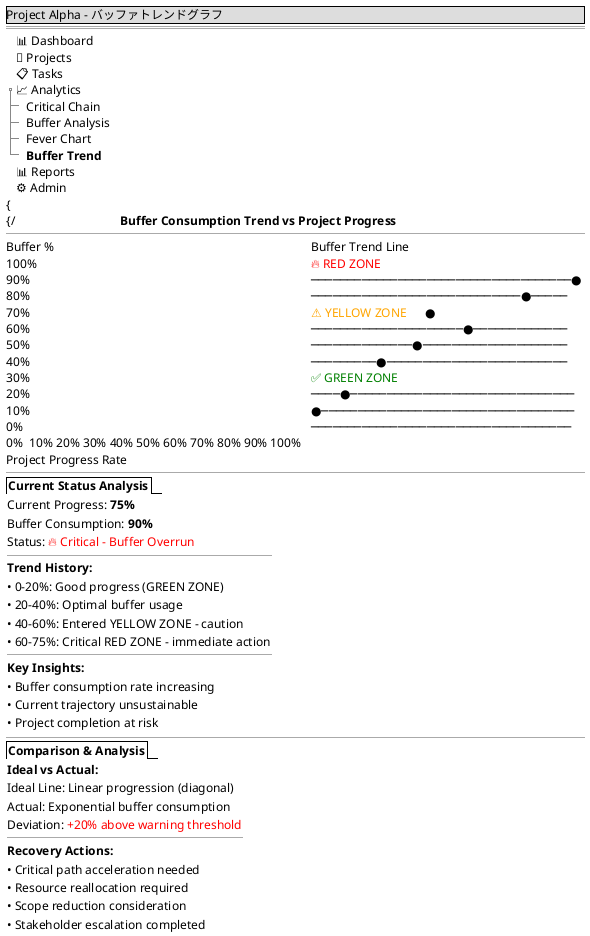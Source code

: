 @startsalt
{
  {* Project Alpha - バッファトレンドグラフ }
  ==
  {T
    + 📊 Dashboard  
    + 📁 Projects
    + 📋 Tasks
    + 📈 Analytics
    ++ Critical Chain
    ++ Buffer Analysis
    ++ Fever Chart
    ++ <b>Buffer Trend</b>
    + 📊 Reports
    + ⚙️ Admin
    |
    {
      {/ <b>Buffer Consumption Trend vs Project Progress</b> }
      --
      {T
        Buffer % | Buffer Trend Line                                    
        100% | <color:red>🔥 RED ZONE</color>                           
        90%  | ────────────────────────────────────●
        80%  | ─────────────────────────────●─────
        70%  | <color:orange>⚠️ YELLOW ZONE</color>      ●        
        60%  | ─────────────────────●─────────────
        50%  | ──────────────●──────────────────── 
        40%  | ─────────●─────────────────────────
        30%  | <color:green>✅ GREEN ZONE</color>                         
        20%  | ────●───────────────────────────────
        10%  | ●───────────────────────────────────
        0%   | ────────────────────────────────────
             | 0%  10% 20% 30% 40% 50% 60% 70% 80% 90% 100%
             |              Project Progress Rate
      }
      --
      {/ <b>Current Status Analysis</b> }
      {
        Current Progress: <b>75%</b>
        Buffer Consumption: <b>90%</b>
        Status: <color:red>🔥 Critical - Buffer Overrun</color>
        --
        <b>Trend History:</b>
        • 0-20%: Good progress (GREEN ZONE)
        • 20-40%: Optimal buffer usage
        • 40-60%: Entered YELLOW ZONE - caution
        • 60-75%: Critical RED ZONE - immediate action
        --
        <b>Key Insights:</b>
        • Buffer consumption rate increasing
        • Current trajectory unsustainable
        • Project completion at risk
      }
      --
      {/ <b>Comparison & Analysis</b> }
      {
        <b>Ideal vs Actual:</b>
        Ideal Line: Linear progression (diagonal)
        Actual: Exponential buffer consumption
        Deviation: <color:red>+20% above warning threshold</color>
        --
        <b>Recovery Actions:</b>
        • Critical path acceleration needed
        • Resource reallocation required
        • Scope reduction consideration
        • Stakeholder escalation completed
      }
    }
  }
  ==
  {* © 2025 CCPM System }
}
@endsalt